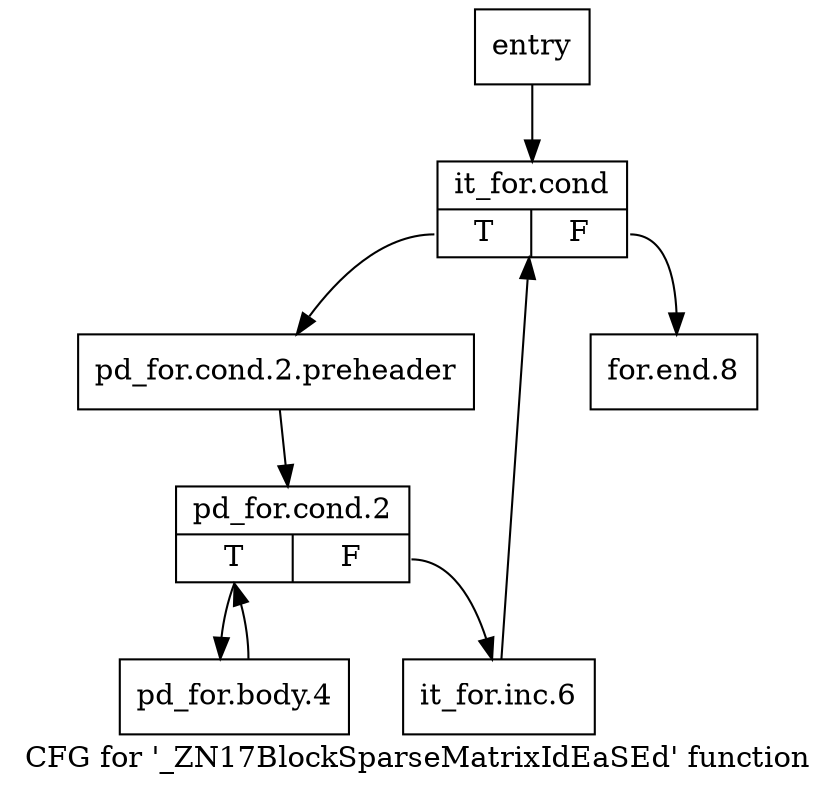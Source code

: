 digraph "CFG for '_ZN17BlockSparseMatrixIdEaSEd' function" {
	label="CFG for '_ZN17BlockSparseMatrixIdEaSEd' function";

	Node0x2d25c30 [shape=record,label="{entry}"];
	Node0x2d25c30 -> Node0x2d25c80;
	Node0x2d25c80 [shape=record,label="{it_for.cond|{<s0>T|<s1>F}}"];
	Node0x2d25c80:s0 -> Node0x2d25cd0;
	Node0x2d25c80:s1 -> Node0x2d25e10;
	Node0x2d25cd0 [shape=record,label="{pd_for.cond.2.preheader}"];
	Node0x2d25cd0 -> Node0x2d25d20;
	Node0x2d25d20 [shape=record,label="{pd_for.cond.2|{<s0>T|<s1>F}}"];
	Node0x2d25d20:s0 -> Node0x2d25d70;
	Node0x2d25d20:s1 -> Node0x2d25dc0;
	Node0x2d25d70 [shape=record,label="{pd_for.body.4}"];
	Node0x2d25d70 -> Node0x2d25d20;
	Node0x2d25dc0 [shape=record,label="{it_for.inc.6}"];
	Node0x2d25dc0 -> Node0x2d25c80;
	Node0x2d25e10 [shape=record,label="{for.end.8}"];
}
